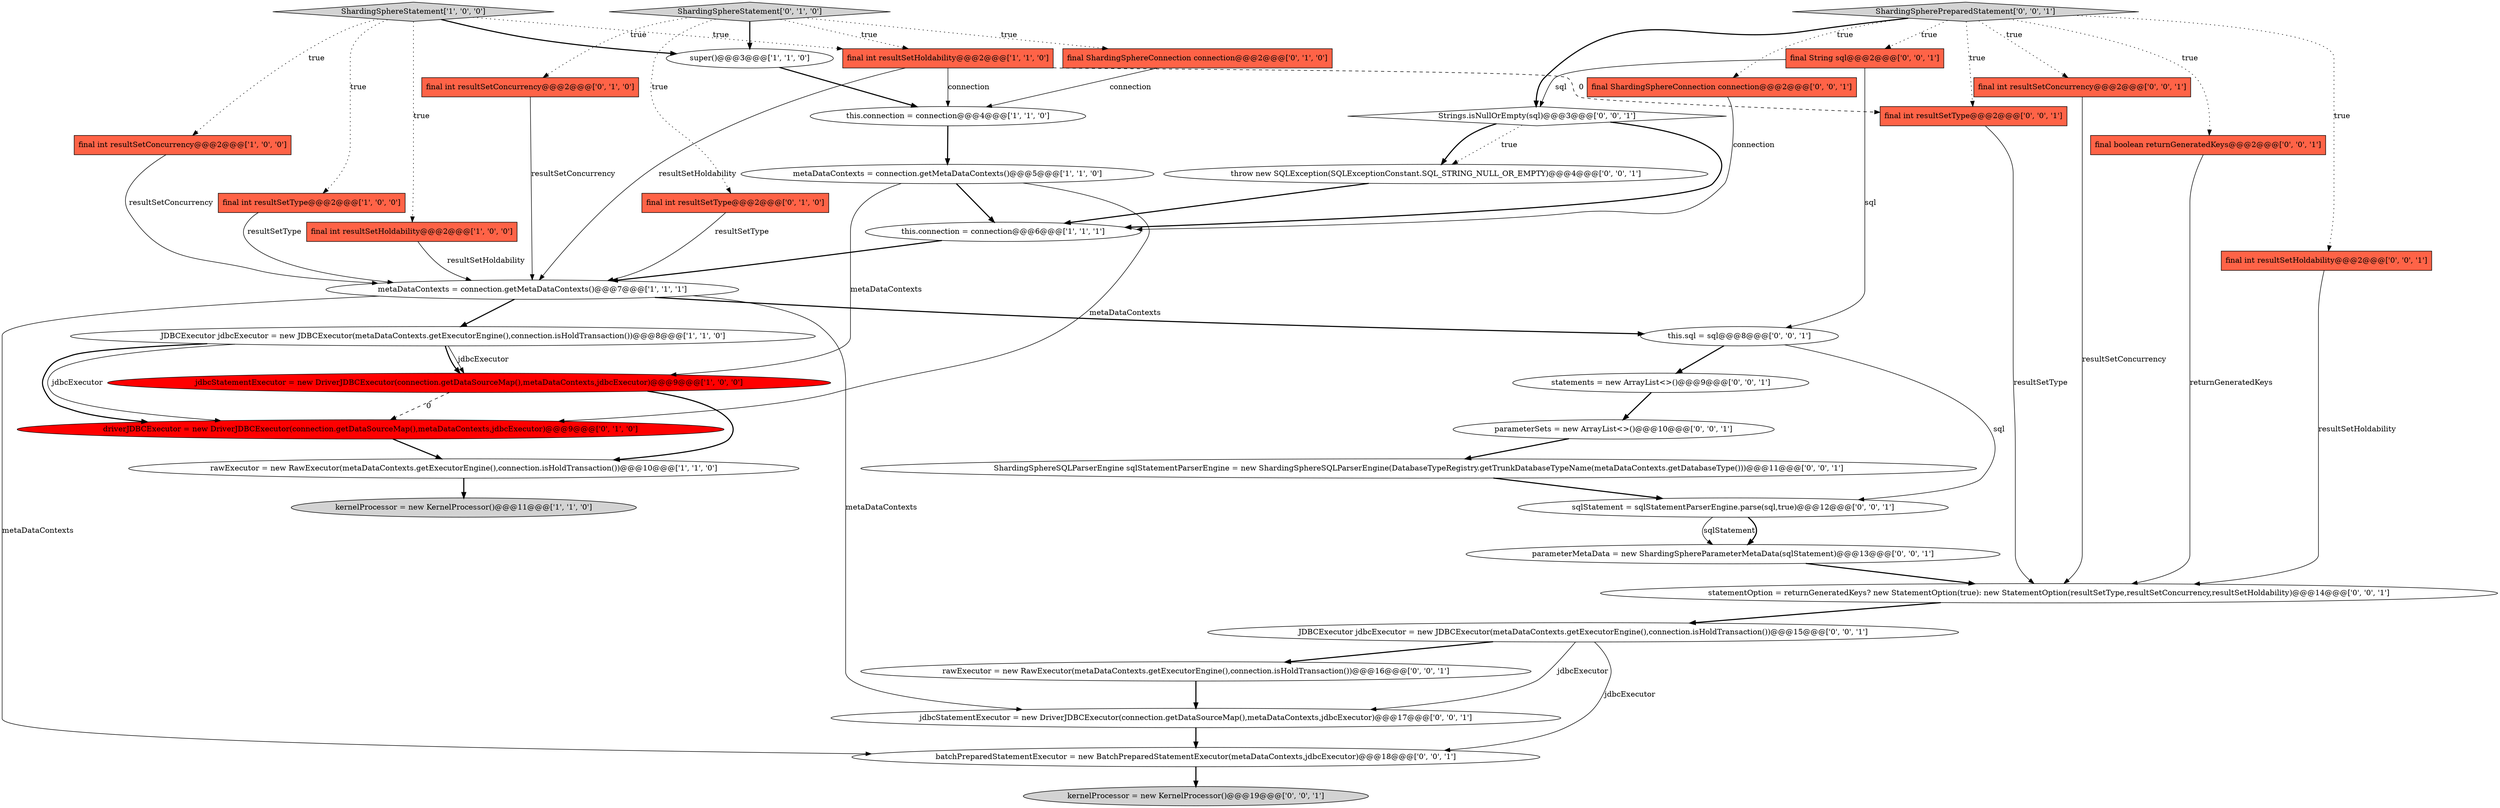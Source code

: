 digraph {
35 [style = filled, label = "statementOption = returnGeneratedKeys? new StatementOption(true): new StatementOption(resultSetType,resultSetConcurrency,resultSetHoldability)@@@14@@@['0', '0', '1']", fillcolor = white, shape = ellipse image = "AAA0AAABBB3BBB"];
31 [style = filled, label = "parameterMetaData = new ShardingSphereParameterMetaData(sqlStatement)@@@13@@@['0', '0', '1']", fillcolor = white, shape = ellipse image = "AAA0AAABBB3BBB"];
17 [style = filled, label = "ShardingSphereStatement['0', '1', '0']", fillcolor = lightgray, shape = diamond image = "AAA0AAABBB2BBB"];
4 [style = filled, label = "super()@@@3@@@['1', '1', '0']", fillcolor = white, shape = ellipse image = "AAA0AAABBB1BBB"];
1 [style = filled, label = "this.connection = connection@@@4@@@['1', '1', '0']", fillcolor = white, shape = ellipse image = "AAA0AAABBB1BBB"];
0 [style = filled, label = "JDBCExecutor jdbcExecutor = new JDBCExecutor(metaDataContexts.getExecutorEngine(),connection.isHoldTransaction())@@@8@@@['1', '1', '0']", fillcolor = white, shape = ellipse image = "AAA0AAABBB1BBB"];
22 [style = filled, label = "final int resultSetConcurrency@@@2@@@['0', '0', '1']", fillcolor = tomato, shape = box image = "AAA0AAABBB3BBB"];
23 [style = filled, label = "Strings.isNullOrEmpty(sql)@@@3@@@['0', '0', '1']", fillcolor = white, shape = diamond image = "AAA0AAABBB3BBB"];
27 [style = filled, label = "final boolean returnGeneratedKeys@@@2@@@['0', '0', '1']", fillcolor = tomato, shape = box image = "AAA0AAABBB3BBB"];
25 [style = filled, label = "kernelProcessor = new KernelProcessor()@@@19@@@['0', '0', '1']", fillcolor = lightgray, shape = ellipse image = "AAA0AAABBB3BBB"];
7 [style = filled, label = "metaDataContexts = connection.getMetaDataContexts()@@@5@@@['1', '1', '0']", fillcolor = white, shape = ellipse image = "AAA0AAABBB1BBB"];
30 [style = filled, label = "final int resultSetType@@@2@@@['0', '0', '1']", fillcolor = tomato, shape = box image = "AAA0AAABBB3BBB"];
38 [style = filled, label = "JDBCExecutor jdbcExecutor = new JDBCExecutor(metaDataContexts.getExecutorEngine(),connection.isHoldTransaction())@@@15@@@['0', '0', '1']", fillcolor = white, shape = ellipse image = "AAA0AAABBB3BBB"];
9 [style = filled, label = "rawExecutor = new RawExecutor(metaDataContexts.getExecutorEngine(),connection.isHoldTransaction())@@@10@@@['1', '1', '0']", fillcolor = white, shape = ellipse image = "AAA0AAABBB1BBB"];
14 [style = filled, label = "final ShardingSphereConnection connection@@@2@@@['0', '1', '0']", fillcolor = tomato, shape = box image = "AAA0AAABBB2BBB"];
32 [style = filled, label = "statements = new ArrayList<>()@@@9@@@['0', '0', '1']", fillcolor = white, shape = ellipse image = "AAA0AAABBB3BBB"];
18 [style = filled, label = "driverJDBCExecutor = new DriverJDBCExecutor(connection.getDataSourceMap(),metaDataContexts,jdbcExecutor)@@@9@@@['0', '1', '0']", fillcolor = red, shape = ellipse image = "AAA1AAABBB2BBB"];
16 [style = filled, label = "final int resultSetType@@@2@@@['0', '1', '0']", fillcolor = tomato, shape = box image = "AAA0AAABBB2BBB"];
26 [style = filled, label = "parameterSets = new ArrayList<>()@@@10@@@['0', '0', '1']", fillcolor = white, shape = ellipse image = "AAA0AAABBB3BBB"];
10 [style = filled, label = "metaDataContexts = connection.getMetaDataContexts()@@@7@@@['1', '1', '1']", fillcolor = white, shape = ellipse image = "AAA0AAABBB1BBB"];
2 [style = filled, label = "final int resultSetConcurrency@@@2@@@['1', '0', '0']", fillcolor = tomato, shape = box image = "AAA0AAABBB1BBB"];
34 [style = filled, label = "jdbcStatementExecutor = new DriverJDBCExecutor(connection.getDataSourceMap(),metaDataContexts,jdbcExecutor)@@@17@@@['0', '0', '1']", fillcolor = white, shape = ellipse image = "AAA0AAABBB3BBB"];
36 [style = filled, label = "batchPreparedStatementExecutor = new BatchPreparedStatementExecutor(metaDataContexts,jdbcExecutor)@@@18@@@['0', '0', '1']", fillcolor = white, shape = ellipse image = "AAA0AAABBB3BBB"];
19 [style = filled, label = "final ShardingSphereConnection connection@@@2@@@['0', '0', '1']", fillcolor = tomato, shape = box image = "AAA0AAABBB3BBB"];
28 [style = filled, label = "ShardingSpherePreparedStatement['0', '0', '1']", fillcolor = lightgray, shape = diamond image = "AAA0AAABBB3BBB"];
33 [style = filled, label = "sqlStatement = sqlStatementParserEngine.parse(sql,true)@@@12@@@['0', '0', '1']", fillcolor = white, shape = ellipse image = "AAA0AAABBB3BBB"];
29 [style = filled, label = "final int resultSetHoldability@@@2@@@['0', '0', '1']", fillcolor = tomato, shape = box image = "AAA0AAABBB3BBB"];
12 [style = filled, label = "kernelProcessor = new KernelProcessor()@@@11@@@['1', '1', '0']", fillcolor = lightgray, shape = ellipse image = "AAA0AAABBB1BBB"];
39 [style = filled, label = "throw new SQLException(SQLExceptionConstant.SQL_STRING_NULL_OR_EMPTY)@@@4@@@['0', '0', '1']", fillcolor = white, shape = ellipse image = "AAA0AAABBB3BBB"];
37 [style = filled, label = "this.sql = sql@@@8@@@['0', '0', '1']", fillcolor = white, shape = ellipse image = "AAA0AAABBB3BBB"];
13 [style = filled, label = "jdbcStatementExecutor = new DriverJDBCExecutor(connection.getDataSourceMap(),metaDataContexts,jdbcExecutor)@@@9@@@['1', '0', '0']", fillcolor = red, shape = ellipse image = "AAA1AAABBB1BBB"];
21 [style = filled, label = "final String sql@@@2@@@['0', '0', '1']", fillcolor = tomato, shape = box image = "AAA0AAABBB3BBB"];
6 [style = filled, label = "final int resultSetHoldability@@@2@@@['1', '1', '0']", fillcolor = tomato, shape = box image = "AAA0AAABBB1BBB"];
20 [style = filled, label = "rawExecutor = new RawExecutor(metaDataContexts.getExecutorEngine(),connection.isHoldTransaction())@@@16@@@['0', '0', '1']", fillcolor = white, shape = ellipse image = "AAA0AAABBB3BBB"];
15 [style = filled, label = "final int resultSetConcurrency@@@2@@@['0', '1', '0']", fillcolor = tomato, shape = box image = "AAA0AAABBB2BBB"];
5 [style = filled, label = "final int resultSetType@@@2@@@['1', '0', '0']", fillcolor = tomato, shape = box image = "AAA0AAABBB1BBB"];
24 [style = filled, label = "ShardingSphereSQLParserEngine sqlStatementParserEngine = new ShardingSphereSQLParserEngine(DatabaseTypeRegistry.getTrunkDatabaseTypeName(metaDataContexts.getDatabaseType()))@@@11@@@['0', '0', '1']", fillcolor = white, shape = ellipse image = "AAA0AAABBB3BBB"];
11 [style = filled, label = "ShardingSphereStatement['1', '0', '0']", fillcolor = lightgray, shape = diamond image = "AAA0AAABBB1BBB"];
3 [style = filled, label = "final int resultSetHoldability@@@2@@@['1', '0', '0']", fillcolor = tomato, shape = box image = "AAA0AAABBB1BBB"];
8 [style = filled, label = "this.connection = connection@@@6@@@['1', '1', '1']", fillcolor = white, shape = ellipse image = "AAA0AAABBB1BBB"];
6->1 [style = solid, label="connection"];
8->10 [style = bold, label=""];
38->20 [style = bold, label=""];
0->13 [style = bold, label=""];
17->6 [style = dotted, label="true"];
28->21 [style = dotted, label="true"];
38->36 [style = solid, label="jdbcExecutor"];
20->34 [style = bold, label=""];
11->4 [style = bold, label=""];
39->8 [style = bold, label=""];
17->14 [style = dotted, label="true"];
22->35 [style = solid, label="resultSetConcurrency"];
10->36 [style = solid, label="metaDataContexts"];
11->5 [style = dotted, label="true"];
28->19 [style = dotted, label="true"];
23->8 [style = bold, label=""];
7->8 [style = bold, label=""];
29->35 [style = solid, label="resultSetHoldability"];
37->33 [style = solid, label="sql"];
1->7 [style = bold, label=""];
32->26 [style = bold, label=""];
26->24 [style = bold, label=""];
7->18 [style = solid, label="metaDataContexts"];
17->16 [style = dotted, label="true"];
2->10 [style = solid, label="resultSetConcurrency"];
28->29 [style = dotted, label="true"];
24->33 [style = bold, label=""];
23->39 [style = dotted, label="true"];
0->18 [style = solid, label="jdbcExecutor"];
28->30 [style = dotted, label="true"];
33->31 [style = solid, label="sqlStatement"];
36->25 [style = bold, label=""];
11->2 [style = dotted, label="true"];
17->15 [style = dotted, label="true"];
3->10 [style = solid, label="resultSetHoldability"];
21->37 [style = solid, label="sql"];
31->35 [style = bold, label=""];
16->10 [style = solid, label="resultSetType"];
6->10 [style = solid, label="resultSetHoldability"];
21->23 [style = solid, label="sql"];
28->23 [style = bold, label=""];
11->6 [style = dotted, label="true"];
15->10 [style = solid, label="resultSetConcurrency"];
10->0 [style = bold, label=""];
34->36 [style = bold, label=""];
18->9 [style = bold, label=""];
0->13 [style = solid, label="jdbcExecutor"];
23->39 [style = bold, label=""];
30->35 [style = solid, label="resultSetType"];
37->32 [style = bold, label=""];
33->31 [style = bold, label=""];
28->22 [style = dotted, label="true"];
0->18 [style = bold, label=""];
6->30 [style = dashed, label="0"];
4->1 [style = bold, label=""];
13->9 [style = bold, label=""];
38->34 [style = solid, label="jdbcExecutor"];
9->12 [style = bold, label=""];
35->38 [style = bold, label=""];
28->27 [style = dotted, label="true"];
13->18 [style = dashed, label="0"];
11->3 [style = dotted, label="true"];
10->34 [style = solid, label="metaDataContexts"];
27->35 [style = solid, label="returnGeneratedKeys"];
19->8 [style = solid, label="connection"];
17->4 [style = bold, label=""];
14->1 [style = solid, label="connection"];
5->10 [style = solid, label="resultSetType"];
7->13 [style = solid, label="metaDataContexts"];
10->37 [style = bold, label=""];
}

